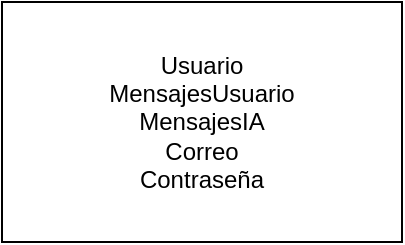 <mxfile>
    <diagram id="xEvMHSTFfo-7VZ9vLJLP" name="Página-1">
        <mxGraphModel dx="834" dy="280" grid="1" gridSize="10" guides="1" tooltips="1" connect="1" arrows="1" fold="1" page="1" pageScale="1" pageWidth="827" pageHeight="1169" math="0" shadow="0">
            <root>
                <mxCell id="0"/>
                <mxCell id="1" parent="0"/>
                <mxCell id="2" value="Usuario&lt;br&gt;MensajesUsuario&lt;br&gt;MensajesIA&lt;br&gt;Correo&lt;br&gt;Contraseña" style="rounded=0;whiteSpace=wrap;html=1;" vertex="1" parent="1">
                    <mxGeometry x="40" y="40" width="200" height="120" as="geometry"/>
                </mxCell>
            </root>
        </mxGraphModel>
    </diagram>
</mxfile>